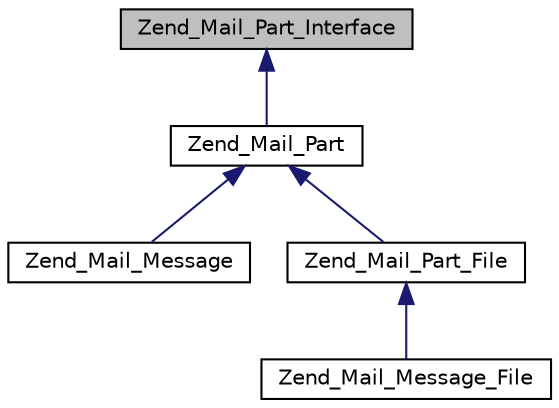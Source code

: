 digraph G
{
  edge [fontname="Helvetica",fontsize="10",labelfontname="Helvetica",labelfontsize="10"];
  node [fontname="Helvetica",fontsize="10",shape=record];
  Node1 [label="Zend_Mail_Part_Interface",height=0.2,width=0.4,color="black", fillcolor="grey75", style="filled" fontcolor="black"];
  Node1 -> Node2 [dir="back",color="midnightblue",fontsize="10",style="solid",fontname="Helvetica"];
  Node2 [label="Zend_Mail_Part",height=0.2,width=0.4,color="black", fillcolor="white", style="filled",URL="$class_zend___mail___part.html"];
  Node2 -> Node3 [dir="back",color="midnightblue",fontsize="10",style="solid",fontname="Helvetica"];
  Node3 [label="Zend_Mail_Message",height=0.2,width=0.4,color="black", fillcolor="white", style="filled",URL="$class_zend___mail___message.html"];
  Node2 -> Node4 [dir="back",color="midnightblue",fontsize="10",style="solid",fontname="Helvetica"];
  Node4 [label="Zend_Mail_Part_File",height=0.2,width=0.4,color="black", fillcolor="white", style="filled",URL="$class_zend___mail___part___file.html"];
  Node4 -> Node5 [dir="back",color="midnightblue",fontsize="10",style="solid",fontname="Helvetica"];
  Node5 [label="Zend_Mail_Message_File",height=0.2,width=0.4,color="black", fillcolor="white", style="filled",URL="$class_zend___mail___message___file.html"];
}

